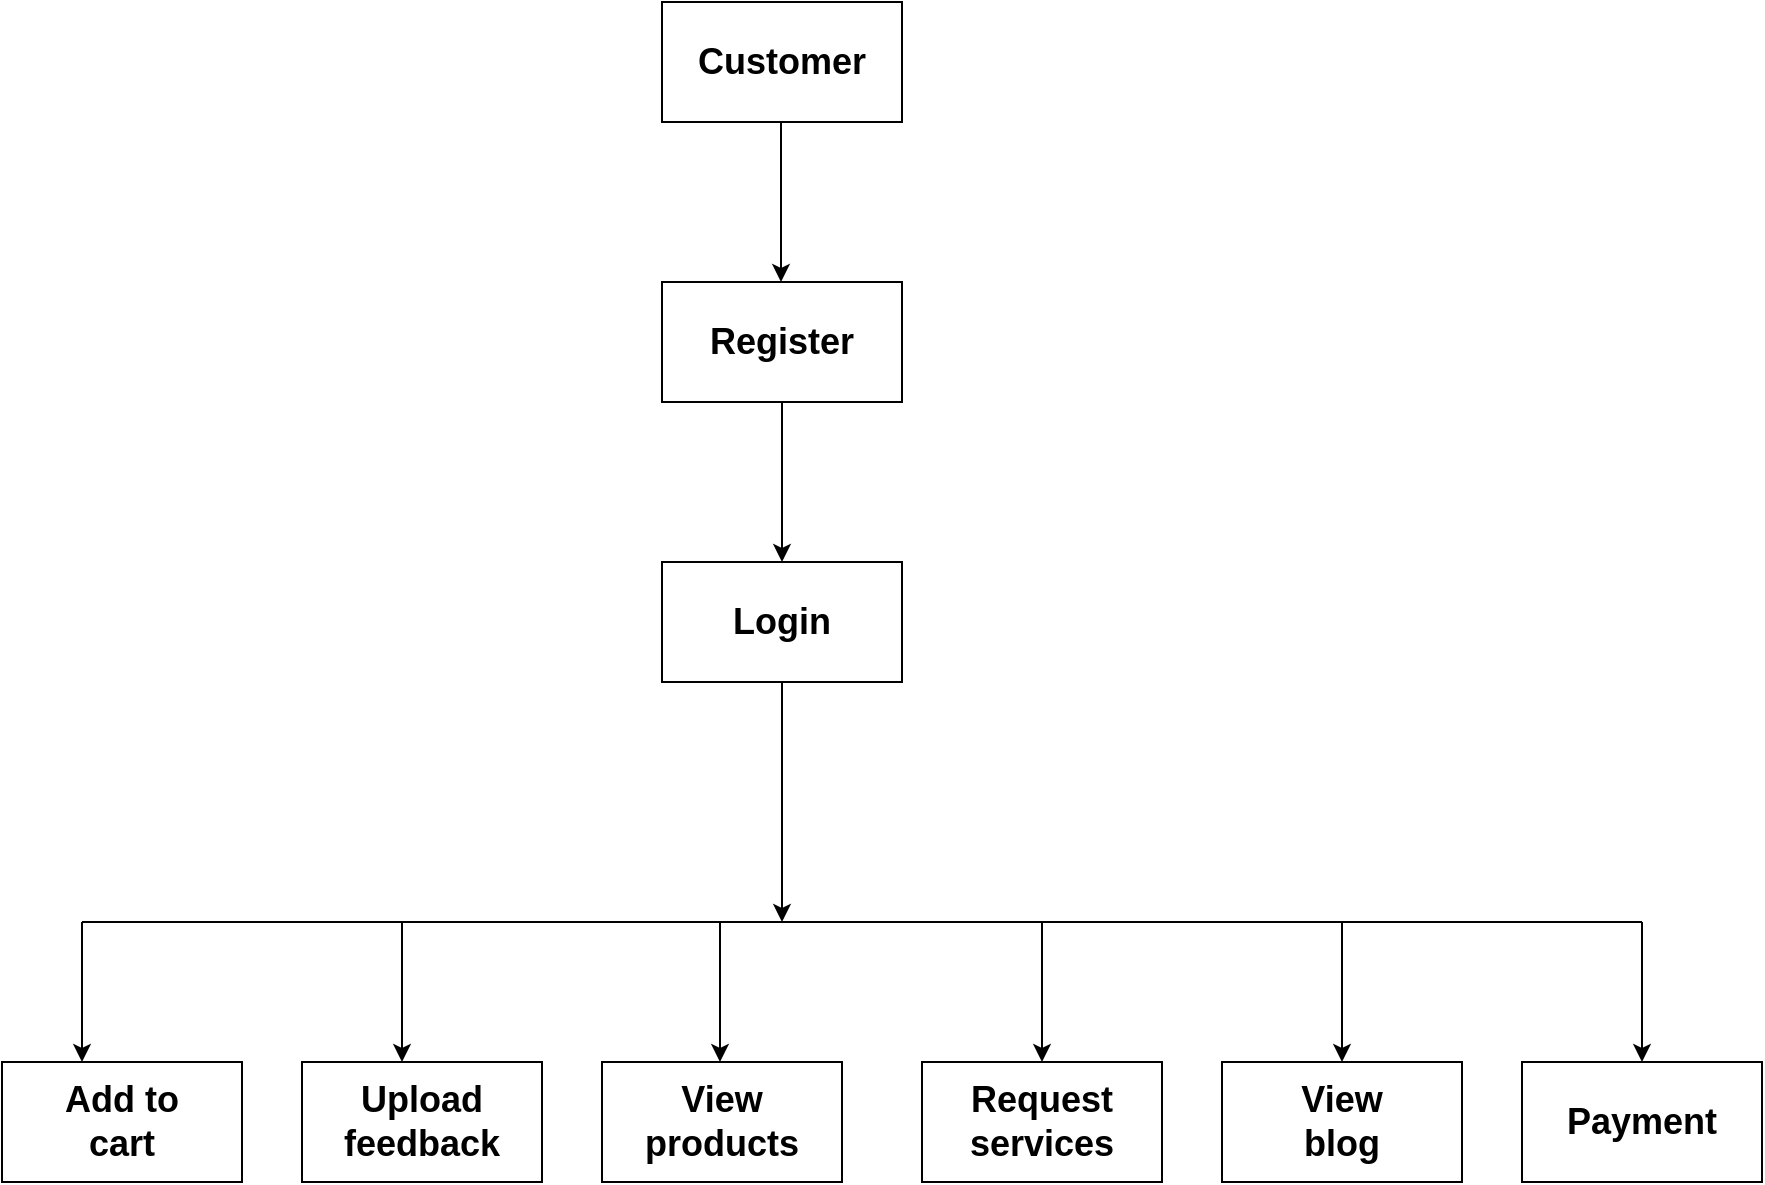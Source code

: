 <mxfile version="20.2.5" type="device"><diagram id="hcqBDbLtj7beb1-_iHv6" name="Page-1"><mxGraphModel dx="1038" dy="579" grid="1" gridSize="10" guides="1" tooltips="1" connect="1" arrows="1" fold="1" page="1" pageScale="1" pageWidth="1100" pageHeight="850" math="0" shadow="0"><root><mxCell id="0"/><mxCell id="1" parent="0"/><mxCell id="IM7uDhdu2lT8xAMbB67r-1" value="" style="rounded=0;whiteSpace=wrap;html=1;" parent="1" vertex="1"><mxGeometry x="340" y="240" width="120" height="60" as="geometry"/></mxCell><mxCell id="IM7uDhdu2lT8xAMbB67r-2" value="" style="rounded=0;whiteSpace=wrap;html=1;" parent="1" vertex="1"><mxGeometry x="340" y="380" width="120" height="60" as="geometry"/></mxCell><mxCell id="IM7uDhdu2lT8xAMbB67r-3" value="" style="rounded=0;whiteSpace=wrap;html=1;" parent="1" vertex="1"><mxGeometry x="10" y="630" width="120" height="60" as="geometry"/></mxCell><mxCell id="IM7uDhdu2lT8xAMbB67r-4" value="" style="rounded=0;whiteSpace=wrap;html=1;" parent="1" vertex="1"><mxGeometry x="160" y="630" width="120" height="60" as="geometry"/></mxCell><mxCell id="IM7uDhdu2lT8xAMbB67r-5" value="" style="rounded=0;whiteSpace=wrap;html=1;" parent="1" vertex="1"><mxGeometry x="310" y="630" width="120" height="60" as="geometry"/></mxCell><mxCell id="IM7uDhdu2lT8xAMbB67r-6" value="" style="rounded=0;whiteSpace=wrap;html=1;" parent="1" vertex="1"><mxGeometry x="470" y="630" width="120" height="60" as="geometry"/></mxCell><mxCell id="IM7uDhdu2lT8xAMbB67r-7" value="" style="rounded=0;whiteSpace=wrap;html=1;" parent="1" vertex="1"><mxGeometry x="620" y="630" width="120" height="60" as="geometry"/></mxCell><mxCell id="IM7uDhdu2lT8xAMbB67r-8" value="" style="endArrow=none;html=1;rounded=0;" parent="1" edge="1"><mxGeometry width="50" height="50" relative="1" as="geometry"><mxPoint x="50" y="560" as="sourcePoint"/><mxPoint x="830" y="560" as="targetPoint"/></mxGeometry></mxCell><mxCell id="IM7uDhdu2lT8xAMbB67r-9" value="" style="endArrow=classic;html=1;rounded=0;" parent="1" edge="1"><mxGeometry width="50" height="50" relative="1" as="geometry"><mxPoint x="50" y="560" as="sourcePoint"/><mxPoint x="50" y="630" as="targetPoint"/></mxGeometry></mxCell><mxCell id="IM7uDhdu2lT8xAMbB67r-10" value="" style="endArrow=classic;html=1;rounded=0;" parent="1" edge="1"><mxGeometry width="50" height="50" relative="1" as="geometry"><mxPoint x="210" y="560" as="sourcePoint"/><mxPoint x="210" y="630" as="targetPoint"/></mxGeometry></mxCell><mxCell id="IM7uDhdu2lT8xAMbB67r-11" value="" style="endArrow=classic;html=1;rounded=0;" parent="1" edge="1"><mxGeometry width="50" height="50" relative="1" as="geometry"><mxPoint x="369" y="560" as="sourcePoint"/><mxPoint x="369" y="630" as="targetPoint"/></mxGeometry></mxCell><mxCell id="IM7uDhdu2lT8xAMbB67r-12" value="" style="endArrow=classic;html=1;rounded=0;entryX=0.5;entryY=0;entryDx=0;entryDy=0;" parent="1" target="IM7uDhdu2lT8xAMbB67r-6" edge="1"><mxGeometry width="50" height="50" relative="1" as="geometry"><mxPoint x="530" y="560" as="sourcePoint"/><mxPoint x="450" y="540" as="targetPoint"/></mxGeometry></mxCell><mxCell id="IM7uDhdu2lT8xAMbB67r-13" value="" style="endArrow=classic;html=1;rounded=0;entryX=0.5;entryY=0;entryDx=0;entryDy=0;" parent="1" target="IM7uDhdu2lT8xAMbB67r-7" edge="1"><mxGeometry width="50" height="50" relative="1" as="geometry"><mxPoint x="680" y="560" as="sourcePoint"/><mxPoint x="450" y="540" as="targetPoint"/></mxGeometry></mxCell><mxCell id="IM7uDhdu2lT8xAMbB67r-14" value="" style="endArrow=classic;html=1;rounded=0;exitX=0.5;exitY=1;exitDx=0;exitDy=0;" parent="1" source="IM7uDhdu2lT8xAMbB67r-2" edge="1"><mxGeometry width="50" height="50" relative="1" as="geometry"><mxPoint x="400" y="500" as="sourcePoint"/><mxPoint x="400" y="560" as="targetPoint"/></mxGeometry></mxCell><mxCell id="IM7uDhdu2lT8xAMbB67r-15" value="" style="endArrow=classic;html=1;rounded=0;exitX=0.5;exitY=1;exitDx=0;exitDy=0;entryX=0.5;entryY=0;entryDx=0;entryDy=0;" parent="1" source="IM7uDhdu2lT8xAMbB67r-1" target="IM7uDhdu2lT8xAMbB67r-2" edge="1"><mxGeometry width="50" height="50" relative="1" as="geometry"><mxPoint x="400" y="320" as="sourcePoint"/><mxPoint x="450" y="270" as="targetPoint"/></mxGeometry></mxCell><mxCell id="IM7uDhdu2lT8xAMbB67r-16" value="&lt;span style=&quot;font-size: 18px;&quot;&gt;&lt;b&gt;Register&lt;/b&gt;&lt;/span&gt;" style="text;html=1;strokeColor=none;fillColor=none;align=center;verticalAlign=middle;whiteSpace=wrap;rounded=0;" parent="1" vertex="1"><mxGeometry x="370" y="255" width="60" height="30" as="geometry"/></mxCell><mxCell id="IM7uDhdu2lT8xAMbB67r-17" value="&lt;font style=&quot;font-size: 18px;&quot;&gt;&lt;b&gt;Login&lt;/b&gt;&lt;/font&gt;" style="text;html=1;strokeColor=none;fillColor=none;align=center;verticalAlign=middle;whiteSpace=wrap;rounded=0;" parent="1" vertex="1"><mxGeometry x="370" y="395" width="60" height="30" as="geometry"/></mxCell><mxCell id="IM7uDhdu2lT8xAMbB67r-18" value="Add to cart" style="text;html=1;strokeColor=none;fillColor=none;align=center;verticalAlign=middle;whiteSpace=wrap;rounded=0;fontSize=18;fontStyle=1" parent="1" vertex="1"><mxGeometry x="40" y="645" width="60" height="30" as="geometry"/></mxCell><mxCell id="IM7uDhdu2lT8xAMbB67r-19" value="Upload feedback" style="text;html=1;strokeColor=none;fillColor=none;align=center;verticalAlign=middle;whiteSpace=wrap;rounded=0;fontSize=18;fontStyle=1" parent="1" vertex="1"><mxGeometry x="160" y="645" width="120" height="30" as="geometry"/></mxCell><mxCell id="IM7uDhdu2lT8xAMbB67r-20" value="View products" style="text;html=1;strokeColor=none;fillColor=none;align=center;verticalAlign=middle;whiteSpace=wrap;rounded=0;fontSize=18;fontStyle=1" parent="1" vertex="1"><mxGeometry x="340" y="645" width="60" height="30" as="geometry"/></mxCell><mxCell id="IM7uDhdu2lT8xAMbB67r-21" value="Request services" style="text;html=1;strokeColor=none;fillColor=none;align=center;verticalAlign=middle;whiteSpace=wrap;rounded=0;fontSize=18;fontStyle=1" parent="1" vertex="1"><mxGeometry x="500" y="645" width="60" height="30" as="geometry"/></mxCell><mxCell id="IM7uDhdu2lT8xAMbB67r-22" value="View blog" style="text;html=1;strokeColor=none;fillColor=none;align=center;verticalAlign=middle;whiteSpace=wrap;rounded=0;fontSize=18;fontStyle=1" parent="1" vertex="1"><mxGeometry x="650" y="645" width="60" height="30" as="geometry"/></mxCell><mxCell id="Q6cM0_tjEiQJnEyFiNO8-1" value="" style="rounded=0;whiteSpace=wrap;html=1;" parent="1" vertex="1"><mxGeometry x="340" y="100" width="120" height="60" as="geometry"/></mxCell><mxCell id="Q6cM0_tjEiQJnEyFiNO8-2" value="&lt;span style=&quot;font-size: 18px;&quot;&gt;&lt;b&gt;Customer&lt;/b&gt;&lt;/span&gt;" style="text;html=1;strokeColor=none;fillColor=none;align=center;verticalAlign=middle;whiteSpace=wrap;rounded=0;" parent="1" vertex="1"><mxGeometry x="370" y="115" width="60" height="30" as="geometry"/></mxCell><mxCell id="Q6cM0_tjEiQJnEyFiNO8-3" value="" style="endArrow=classic;html=1;rounded=0;exitX=0.5;exitY=1;exitDx=0;exitDy=0;entryX=0.5;entryY=0;entryDx=0;entryDy=0;" parent="1" edge="1"><mxGeometry width="50" height="50" relative="1" as="geometry"><mxPoint x="399.5" y="160" as="sourcePoint"/><mxPoint x="399.5" y="240" as="targetPoint"/></mxGeometry></mxCell><mxCell id="2jzUSDdw_bPCo1pwHX2i-4" value="" style="rounded=0;whiteSpace=wrap;html=1;" vertex="1" parent="1"><mxGeometry x="770" y="630" width="120" height="60" as="geometry"/></mxCell><mxCell id="2jzUSDdw_bPCo1pwHX2i-5" value="" style="endArrow=classic;html=1;rounded=0;fontSize=18;" edge="1" parent="1" target="2jzUSDdw_bPCo1pwHX2i-4"><mxGeometry width="50" height="50" relative="1" as="geometry"><mxPoint x="830" y="560" as="sourcePoint"/><mxPoint x="590" y="630" as="targetPoint"/></mxGeometry></mxCell><mxCell id="2jzUSDdw_bPCo1pwHX2i-6" value="&lt;b&gt;Payment&lt;/b&gt;" style="text;html=1;strokeColor=none;fillColor=none;align=center;verticalAlign=middle;whiteSpace=wrap;rounded=0;fontSize=18;" vertex="1" parent="1"><mxGeometry x="800" y="645" width="60" height="30" as="geometry"/></mxCell></root></mxGraphModel></diagram></mxfile>